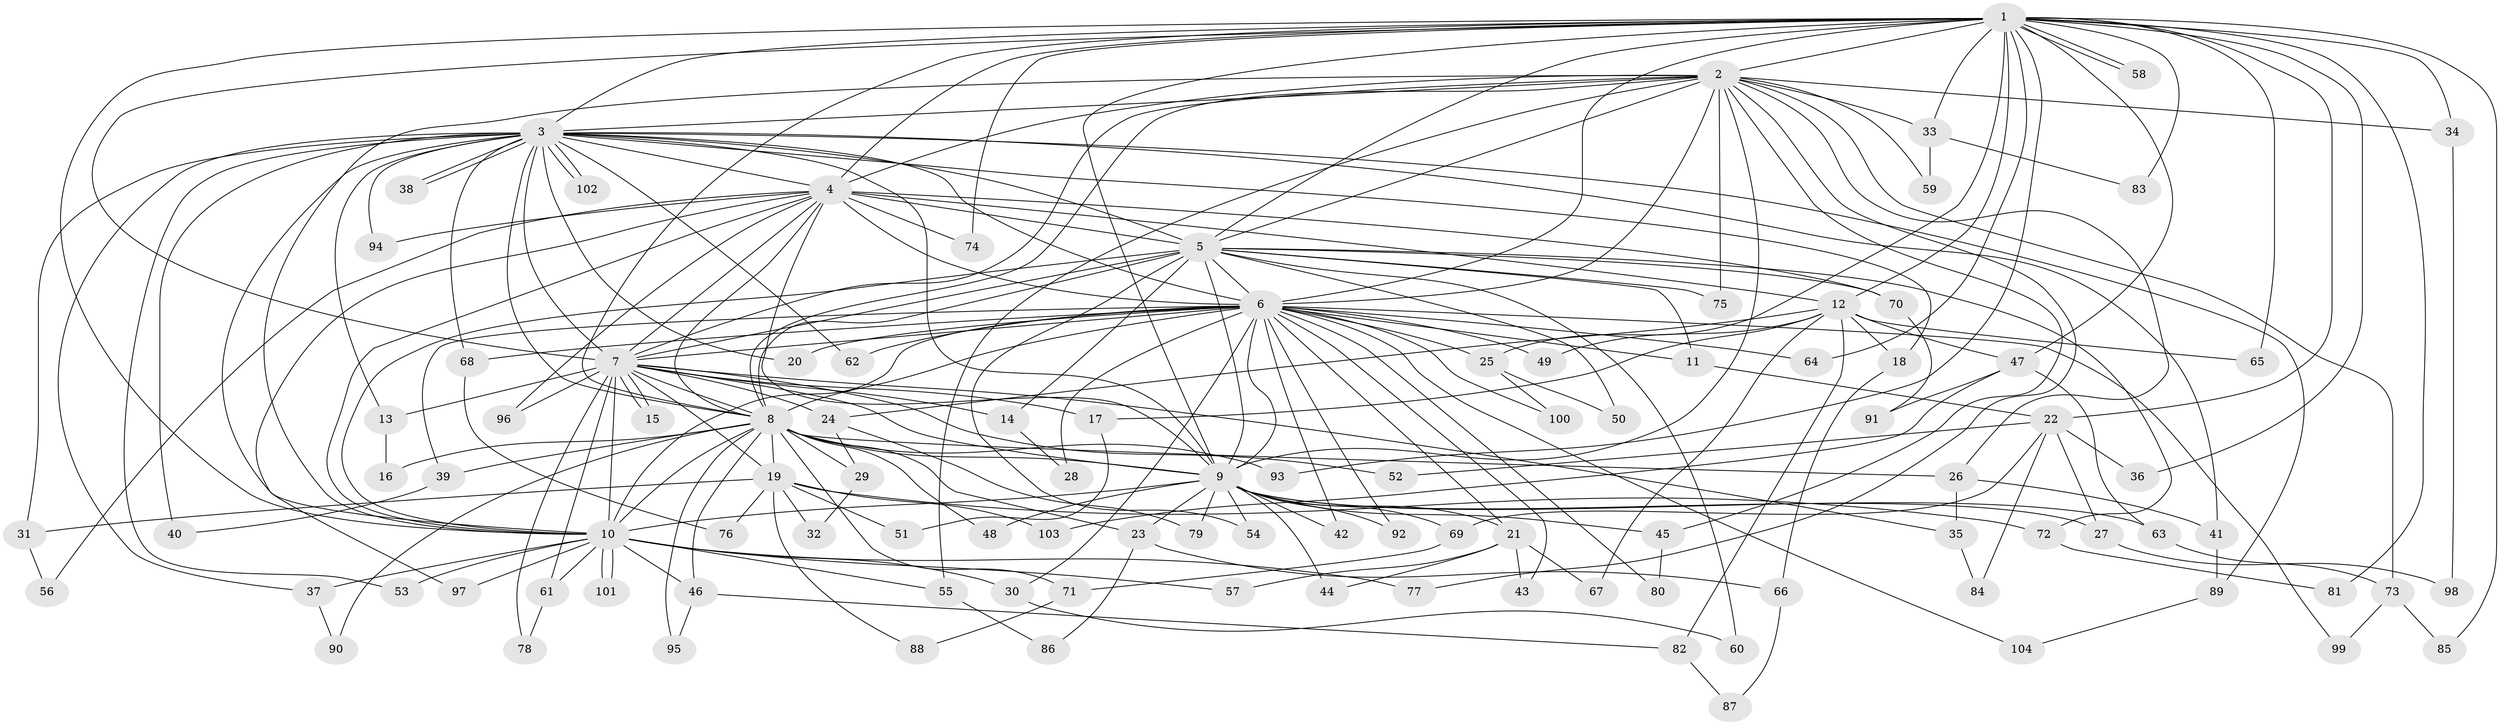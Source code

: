 // coarse degree distribution, {26: 0.0125, 16: 0.0125, 25: 0.025, 15: 0.0125, 17: 0.0125, 20: 0.0125, 21: 0.0125, 23: 0.0125, 19: 0.0125, 9: 0.025, 3: 0.275, 2: 0.4625, 6: 0.0125, 4: 0.0875, 1: 0.0125}
// Generated by graph-tools (version 1.1) at 2025/23/03/03/25 07:23:35]
// undirected, 104 vertices, 233 edges
graph export_dot {
graph [start="1"]
  node [color=gray90,style=filled];
  1;
  2;
  3;
  4;
  5;
  6;
  7;
  8;
  9;
  10;
  11;
  12;
  13;
  14;
  15;
  16;
  17;
  18;
  19;
  20;
  21;
  22;
  23;
  24;
  25;
  26;
  27;
  28;
  29;
  30;
  31;
  32;
  33;
  34;
  35;
  36;
  37;
  38;
  39;
  40;
  41;
  42;
  43;
  44;
  45;
  46;
  47;
  48;
  49;
  50;
  51;
  52;
  53;
  54;
  55;
  56;
  57;
  58;
  59;
  60;
  61;
  62;
  63;
  64;
  65;
  66;
  67;
  68;
  69;
  70;
  71;
  72;
  73;
  74;
  75;
  76;
  77;
  78;
  79;
  80;
  81;
  82;
  83;
  84;
  85;
  86;
  87;
  88;
  89;
  90;
  91;
  92;
  93;
  94;
  95;
  96;
  97;
  98;
  99;
  100;
  101;
  102;
  103;
  104;
  1 -- 2;
  1 -- 3;
  1 -- 4;
  1 -- 5;
  1 -- 6;
  1 -- 7;
  1 -- 8;
  1 -- 9;
  1 -- 10;
  1 -- 12;
  1 -- 22;
  1 -- 25;
  1 -- 33;
  1 -- 34;
  1 -- 36;
  1 -- 47;
  1 -- 58;
  1 -- 58;
  1 -- 64;
  1 -- 65;
  1 -- 74;
  1 -- 81;
  1 -- 83;
  1 -- 85;
  1 -- 93;
  2 -- 3;
  2 -- 4;
  2 -- 5;
  2 -- 6;
  2 -- 7;
  2 -- 8;
  2 -- 9;
  2 -- 10;
  2 -- 26;
  2 -- 33;
  2 -- 34;
  2 -- 45;
  2 -- 55;
  2 -- 59;
  2 -- 73;
  2 -- 75;
  2 -- 77;
  3 -- 4;
  3 -- 5;
  3 -- 6;
  3 -- 7;
  3 -- 8;
  3 -- 9;
  3 -- 10;
  3 -- 13;
  3 -- 18;
  3 -- 20;
  3 -- 31;
  3 -- 37;
  3 -- 38;
  3 -- 38;
  3 -- 40;
  3 -- 41;
  3 -- 53;
  3 -- 62;
  3 -- 68;
  3 -- 89;
  3 -- 94;
  3 -- 102;
  3 -- 102;
  4 -- 5;
  4 -- 6;
  4 -- 7;
  4 -- 8;
  4 -- 9;
  4 -- 10;
  4 -- 12;
  4 -- 56;
  4 -- 70;
  4 -- 74;
  4 -- 94;
  4 -- 96;
  4 -- 97;
  5 -- 6;
  5 -- 7;
  5 -- 8;
  5 -- 9;
  5 -- 10;
  5 -- 11;
  5 -- 14;
  5 -- 50;
  5 -- 54;
  5 -- 60;
  5 -- 70;
  5 -- 72;
  5 -- 75;
  6 -- 7;
  6 -- 8;
  6 -- 9;
  6 -- 10;
  6 -- 11;
  6 -- 20;
  6 -- 21;
  6 -- 25;
  6 -- 28;
  6 -- 30;
  6 -- 39;
  6 -- 42;
  6 -- 43;
  6 -- 49;
  6 -- 62;
  6 -- 64;
  6 -- 68;
  6 -- 80;
  6 -- 92;
  6 -- 99;
  6 -- 100;
  6 -- 104;
  7 -- 8;
  7 -- 9;
  7 -- 10;
  7 -- 13;
  7 -- 14;
  7 -- 15;
  7 -- 15;
  7 -- 17;
  7 -- 19;
  7 -- 24;
  7 -- 35;
  7 -- 52;
  7 -- 61;
  7 -- 78;
  7 -- 96;
  8 -- 9;
  8 -- 10;
  8 -- 16;
  8 -- 19;
  8 -- 23;
  8 -- 26;
  8 -- 29;
  8 -- 39;
  8 -- 46;
  8 -- 48;
  8 -- 71;
  8 -- 90;
  8 -- 93;
  8 -- 95;
  9 -- 10;
  9 -- 21;
  9 -- 23;
  9 -- 27;
  9 -- 42;
  9 -- 44;
  9 -- 45;
  9 -- 48;
  9 -- 54;
  9 -- 63;
  9 -- 69;
  9 -- 79;
  9 -- 92;
  10 -- 30;
  10 -- 37;
  10 -- 46;
  10 -- 53;
  10 -- 55;
  10 -- 57;
  10 -- 61;
  10 -- 77;
  10 -- 97;
  10 -- 101;
  10 -- 101;
  11 -- 22;
  12 -- 17;
  12 -- 18;
  12 -- 24;
  12 -- 47;
  12 -- 49;
  12 -- 65;
  12 -- 67;
  12 -- 82;
  13 -- 16;
  14 -- 28;
  17 -- 51;
  18 -- 66;
  19 -- 31;
  19 -- 32;
  19 -- 51;
  19 -- 72;
  19 -- 76;
  19 -- 88;
  19 -- 103;
  21 -- 43;
  21 -- 44;
  21 -- 57;
  21 -- 67;
  22 -- 27;
  22 -- 36;
  22 -- 52;
  22 -- 69;
  22 -- 84;
  23 -- 66;
  23 -- 86;
  24 -- 29;
  24 -- 79;
  25 -- 50;
  25 -- 100;
  26 -- 35;
  26 -- 41;
  27 -- 98;
  29 -- 32;
  30 -- 60;
  31 -- 56;
  33 -- 59;
  33 -- 83;
  34 -- 98;
  35 -- 84;
  37 -- 90;
  39 -- 40;
  41 -- 89;
  45 -- 80;
  46 -- 82;
  46 -- 95;
  47 -- 63;
  47 -- 91;
  47 -- 103;
  55 -- 86;
  61 -- 78;
  63 -- 73;
  66 -- 87;
  68 -- 76;
  69 -- 71;
  70 -- 91;
  71 -- 88;
  72 -- 81;
  73 -- 85;
  73 -- 99;
  82 -- 87;
  89 -- 104;
}
